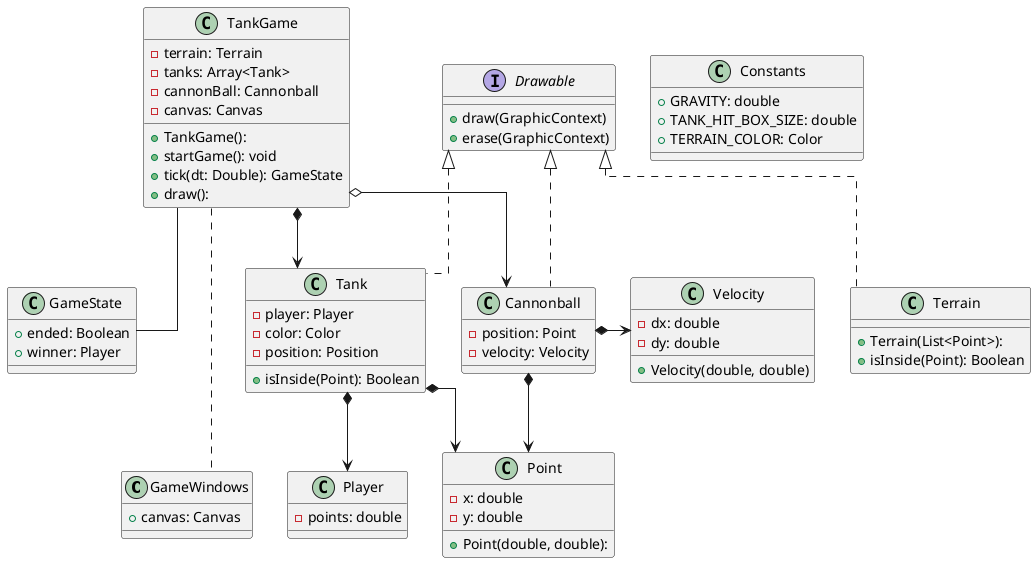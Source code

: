@startuml

top to bottom direction
skinparam linetype ortho

' This is the javafx class
' Fco
class GameWindows {
    + canvas: Canvas
}

class GameState {
    + ended: Boolean
    + winner: Player
}

' Fco
class TankGame {
    - terrain: Terrain
    - tanks: Array<Tank>
    - cannonBall: Cannonball
    - canvas: Canvas

    + TankGame():
    + startGame(): void
    + tick(dt: Double): GameState
    + draw():
}

' Benja
class Point {
    - x: double
    - y: double
    + Point(double, double):
}

' Benja
class Velocity {
    - dx: double
    - dy: double

    + Velocity(double, double)
}

' Sofi
class Cannonball implements Drawable {
    - position: Point
    - velocity: Velocity
}

' Maca
interface Drawable {
    + draw(GraphicContext)
    + erase(GraphicContext)
}

' Maca
class Terrain implements Drawable {
    + Terrain(List<Point>):
    + isInside(Point): Boolean
}

' Sofi
class Tank implements Drawable {
    - player: Player
    - color: Color
    - position: Position

    + isInside(Point): Boolean
}

class Player {
    - points: double
}

' Todos
class Constants {
    + GRAVITY: double
    + TANK_HIT_BOX_SIZE: double
    + TERRAIN_COLOR: Color
}

TankGame ... GameWindows
TankGame -- GameState

TankGame *--> Tank
TankGame o--> Cannonball
Tank *--> Player
Tank *--> Point
Cannonball *-> Velocity
Cannonball *--> Point

@enduml
